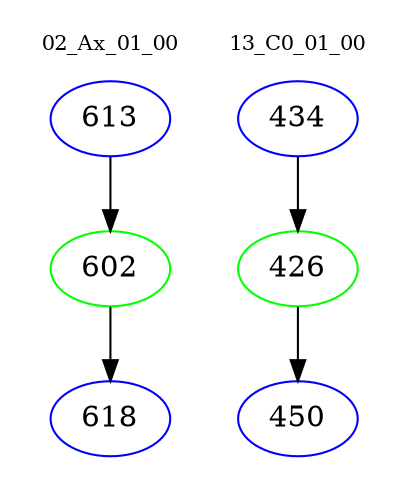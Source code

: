digraph{
subgraph cluster_0 {
color = white
label = "02_Ax_01_00";
fontsize=10;
T0_613 [label="613", color="blue"]
T0_613 -> T0_602 [color="black"]
T0_602 [label="602", color="green"]
T0_602 -> T0_618 [color="black"]
T0_618 [label="618", color="blue"]
}
subgraph cluster_1 {
color = white
label = "13_C0_01_00";
fontsize=10;
T1_434 [label="434", color="blue"]
T1_434 -> T1_426 [color="black"]
T1_426 [label="426", color="green"]
T1_426 -> T1_450 [color="black"]
T1_450 [label="450", color="blue"]
}
}
